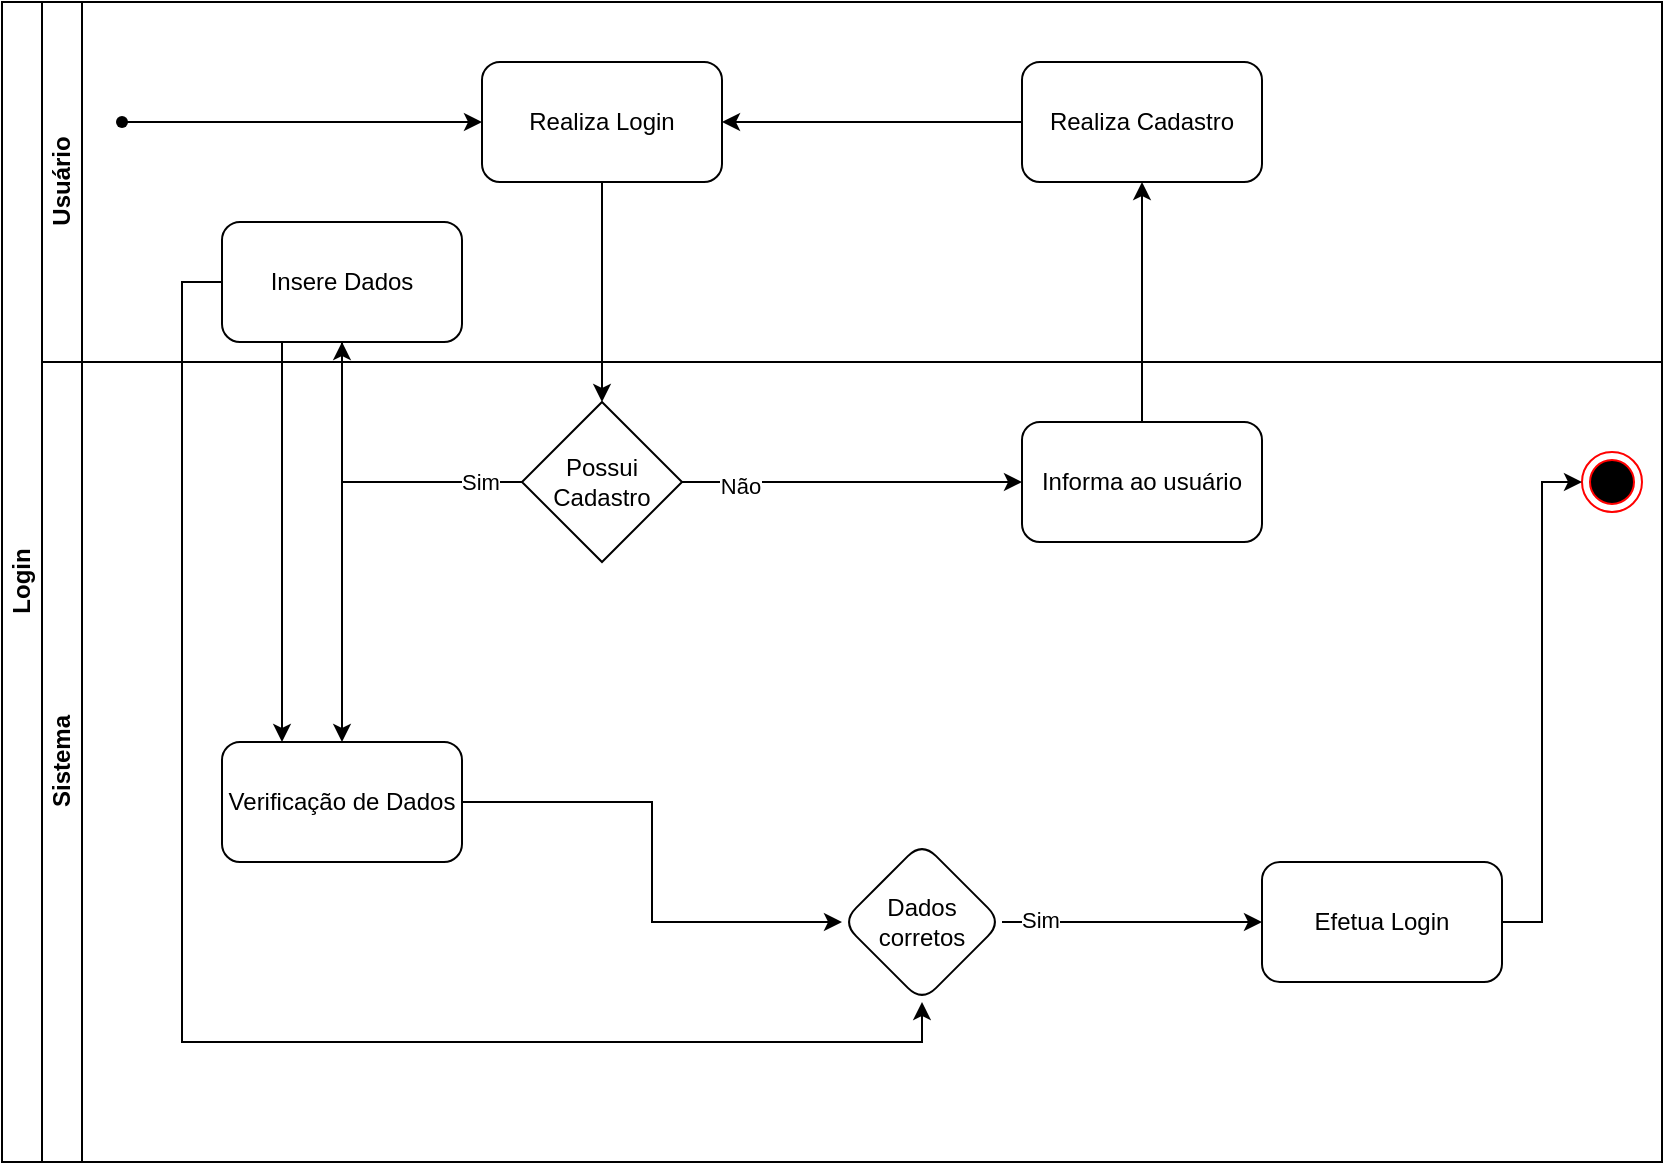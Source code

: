<mxfile version="24.6.4" type="google">
  <diagram name="Página-1" id="VysxN01xKEMkQh-kHbfz">
    <mxGraphModel dx="1386" dy="785" grid="1" gridSize="10" guides="1" tooltips="1" connect="1" arrows="1" fold="1" page="1" pageScale="1" pageWidth="827" pageHeight="1169" math="0" shadow="0">
      <root>
        <mxCell id="0" />
        <mxCell id="1" parent="0" />
        <mxCell id="lmd0ya65TObM68_hO6Q6-1" value="Login" style="swimlane;childLayout=stackLayout;resizeParent=1;resizeParentMax=0;horizontal=0;startSize=20;horizontalStack=0;html=1;" vertex="1" parent="1">
          <mxGeometry y="10" width="830" height="580" as="geometry" />
        </mxCell>
        <mxCell id="lmd0ya65TObM68_hO6Q6-2" value="Usuário" style="swimlane;startSize=20;horizontal=0;html=1;" vertex="1" parent="lmd0ya65TObM68_hO6Q6-1">
          <mxGeometry x="20" width="810" height="180" as="geometry" />
        </mxCell>
        <mxCell id="lmd0ya65TObM68_hO6Q6-6" value="" style="shape=waypoint;sketch=0;fillStyle=solid;size=6;pointerEvents=1;points=[];fillColor=none;resizable=0;rotatable=0;perimeter=centerPerimeter;snapToPoint=1;" vertex="1" parent="lmd0ya65TObM68_hO6Q6-2">
          <mxGeometry x="30" y="50" width="20" height="20" as="geometry" />
        </mxCell>
        <mxCell id="lmd0ya65TObM68_hO6Q6-3" value="Sistema" style="swimlane;startSize=20;horizontal=0;html=1;" vertex="1" parent="lmd0ya65TObM68_hO6Q6-1">
          <mxGeometry x="20" y="180" width="810" height="400" as="geometry" />
        </mxCell>
        <mxCell id="lmd0ya65TObM68_hO6Q6-8" value="Realiza Login" style="rounded=1;whiteSpace=wrap;html=1;" vertex="1" parent="lmd0ya65TObM68_hO6Q6-3">
          <mxGeometry x="220" y="-150" width="120" height="60" as="geometry" />
        </mxCell>
        <mxCell id="lmd0ya65TObM68_hO6Q6-21" style="edgeStyle=orthogonalEdgeStyle;rounded=0;orthogonalLoop=1;jettySize=auto;html=1;" edge="1" parent="lmd0ya65TObM68_hO6Q6-3" source="lmd0ya65TObM68_hO6Q6-19" target="lmd0ya65TObM68_hO6Q6-8">
          <mxGeometry relative="1" as="geometry" />
        </mxCell>
        <mxCell id="lmd0ya65TObM68_hO6Q6-19" value="Realiza Cadastro" style="whiteSpace=wrap;html=1;rounded=1;" vertex="1" parent="lmd0ya65TObM68_hO6Q6-3">
          <mxGeometry x="490" y="-150" width="120" height="60" as="geometry" />
        </mxCell>
        <mxCell id="lmd0ya65TObM68_hO6Q6-37" value="Insere Dados" style="rounded=1;whiteSpace=wrap;html=1;" vertex="1" parent="lmd0ya65TObM68_hO6Q6-3">
          <mxGeometry x="90" y="-70" width="120" height="60" as="geometry" />
        </mxCell>
        <mxCell id="lmd0ya65TObM68_hO6Q6-11" style="edgeStyle=orthogonalEdgeStyle;rounded=0;orthogonalLoop=1;jettySize=auto;html=1;" edge="1" parent="lmd0ya65TObM68_hO6Q6-3" source="lmd0ya65TObM68_hO6Q6-8" target="lmd0ya65TObM68_hO6Q6-10">
          <mxGeometry relative="1" as="geometry" />
        </mxCell>
        <mxCell id="lmd0ya65TObM68_hO6Q6-20" value="" style="edgeStyle=orthogonalEdgeStyle;rounded=0;orthogonalLoop=1;jettySize=auto;html=1;" edge="1" parent="lmd0ya65TObM68_hO6Q6-3" source="lmd0ya65TObM68_hO6Q6-16" target="lmd0ya65TObM68_hO6Q6-19">
          <mxGeometry relative="1" as="geometry" />
        </mxCell>
        <mxCell id="lmd0ya65TObM68_hO6Q6-41" style="edgeStyle=orthogonalEdgeStyle;rounded=0;orthogonalLoop=1;jettySize=auto;html=1;entryX=0.5;entryY=1;entryDx=0;entryDy=0;exitX=0;exitY=0.5;exitDx=0;exitDy=0;" edge="1" parent="lmd0ya65TObM68_hO6Q6-3" source="lmd0ya65TObM68_hO6Q6-37" target="lmd0ya65TObM68_hO6Q6-31">
          <mxGeometry relative="1" as="geometry" />
        </mxCell>
        <mxCell id="lmd0ya65TObM68_hO6Q6-7" value="" style="ellipse;html=1;shape=endState;fillColor=#000000;strokeColor=#ff0000;" vertex="1" parent="lmd0ya65TObM68_hO6Q6-3">
          <mxGeometry x="770" y="45" width="30" height="30" as="geometry" />
        </mxCell>
        <mxCell id="lmd0ya65TObM68_hO6Q6-25" style="edgeStyle=orthogonalEdgeStyle;rounded=0;orthogonalLoop=1;jettySize=auto;html=1;" edge="1" parent="lmd0ya65TObM68_hO6Q6-3" source="lmd0ya65TObM68_hO6Q6-10" target="lmd0ya65TObM68_hO6Q6-16">
          <mxGeometry relative="1" as="geometry" />
        </mxCell>
        <mxCell id="lmd0ya65TObM68_hO6Q6-26" value="Não" style="edgeLabel;html=1;align=center;verticalAlign=middle;resizable=0;points=[];" vertex="1" connectable="0" parent="lmd0ya65TObM68_hO6Q6-25">
          <mxGeometry x="-0.66" y="-2" relative="1" as="geometry">
            <mxPoint as="offset" />
          </mxGeometry>
        </mxCell>
        <mxCell id="lmd0ya65TObM68_hO6Q6-10" value="Possui Cadastro" style="rhombus;whiteSpace=wrap;html=1;" vertex="1" parent="lmd0ya65TObM68_hO6Q6-3">
          <mxGeometry x="240" y="20" width="80" height="80" as="geometry" />
        </mxCell>
        <mxCell id="lmd0ya65TObM68_hO6Q6-23" style="edgeStyle=orthogonalEdgeStyle;rounded=0;orthogonalLoop=1;jettySize=auto;html=1;entryX=0;entryY=0.5;entryDx=0;entryDy=0;" edge="1" parent="lmd0ya65TObM68_hO6Q6-3" source="lmd0ya65TObM68_hO6Q6-12" target="lmd0ya65TObM68_hO6Q6-7">
          <mxGeometry relative="1" as="geometry" />
        </mxCell>
        <mxCell id="lmd0ya65TObM68_hO6Q6-12" value="Efetua Login" style="rounded=1;whiteSpace=wrap;html=1;" vertex="1" parent="lmd0ya65TObM68_hO6Q6-3">
          <mxGeometry x="610" y="250" width="120" height="60" as="geometry" />
        </mxCell>
        <mxCell id="lmd0ya65TObM68_hO6Q6-16" value="Informa ao usuário" style="rounded=1;whiteSpace=wrap;html=1;" vertex="1" parent="lmd0ya65TObM68_hO6Q6-3">
          <mxGeometry x="490" y="30" width="120" height="60" as="geometry" />
        </mxCell>
        <mxCell id="lmd0ya65TObM68_hO6Q6-32" value="" style="edgeStyle=orthogonalEdgeStyle;rounded=0;orthogonalLoop=1;jettySize=auto;html=1;" edge="1" parent="lmd0ya65TObM68_hO6Q6-3" source="lmd0ya65TObM68_hO6Q6-29" target="lmd0ya65TObM68_hO6Q6-31">
          <mxGeometry relative="1" as="geometry" />
        </mxCell>
        <mxCell id="lmd0ya65TObM68_hO6Q6-29" value="Verificação de Dados" style="rounded=1;whiteSpace=wrap;html=1;" vertex="1" parent="lmd0ya65TObM68_hO6Q6-3">
          <mxGeometry x="90" y="190" width="120" height="60" as="geometry" />
        </mxCell>
        <mxCell id="lmd0ya65TObM68_hO6Q6-33" style="edgeStyle=orthogonalEdgeStyle;rounded=0;orthogonalLoop=1;jettySize=auto;html=1;" edge="1" parent="lmd0ya65TObM68_hO6Q6-3" source="lmd0ya65TObM68_hO6Q6-31" target="lmd0ya65TObM68_hO6Q6-12">
          <mxGeometry relative="1" as="geometry" />
        </mxCell>
        <mxCell id="lmd0ya65TObM68_hO6Q6-34" value="Sim" style="edgeLabel;html=1;align=center;verticalAlign=middle;resizable=0;points=[];" vertex="1" connectable="0" parent="lmd0ya65TObM68_hO6Q6-33">
          <mxGeometry x="-0.717" y="1" relative="1" as="geometry">
            <mxPoint as="offset" />
          </mxGeometry>
        </mxCell>
        <mxCell id="lmd0ya65TObM68_hO6Q6-31" value="Dados corretos" style="rhombus;whiteSpace=wrap;html=1;rounded=1;" vertex="1" parent="lmd0ya65TObM68_hO6Q6-3">
          <mxGeometry x="400" y="240" width="80" height="80" as="geometry" />
        </mxCell>
        <mxCell id="lmd0ya65TObM68_hO6Q6-30" style="edgeStyle=orthogonalEdgeStyle;rounded=0;orthogonalLoop=1;jettySize=auto;html=1;exitX=0;exitY=0.5;exitDx=0;exitDy=0;" edge="1" parent="lmd0ya65TObM68_hO6Q6-3" source="lmd0ya65TObM68_hO6Q6-10" target="lmd0ya65TObM68_hO6Q6-37">
          <mxGeometry relative="1" as="geometry" />
        </mxCell>
        <mxCell id="lmd0ya65TObM68_hO6Q6-38" value="Sim" style="edgeLabel;html=1;align=center;verticalAlign=middle;resizable=0;points=[];" vertex="1" connectable="0" parent="lmd0ya65TObM68_hO6Q6-30">
          <mxGeometry x="-0.733" relative="1" as="geometry">
            <mxPoint as="offset" />
          </mxGeometry>
        </mxCell>
        <mxCell id="lmd0ya65TObM68_hO6Q6-39" style="edgeStyle=orthogonalEdgeStyle;rounded=0;orthogonalLoop=1;jettySize=auto;html=1;" edge="1" parent="lmd0ya65TObM68_hO6Q6-3" source="lmd0ya65TObM68_hO6Q6-37" target="lmd0ya65TObM68_hO6Q6-29">
          <mxGeometry relative="1" as="geometry" />
        </mxCell>
        <mxCell id="lmd0ya65TObM68_hO6Q6-40" style="edgeStyle=orthogonalEdgeStyle;rounded=0;orthogonalLoop=1;jettySize=auto;html=1;exitX=0.25;exitY=1;exitDx=0;exitDy=0;entryX=0.25;entryY=0;entryDx=0;entryDy=0;" edge="1" parent="lmd0ya65TObM68_hO6Q6-3" source="lmd0ya65TObM68_hO6Q6-37" target="lmd0ya65TObM68_hO6Q6-29">
          <mxGeometry relative="1" as="geometry" />
        </mxCell>
        <mxCell id="lmd0ya65TObM68_hO6Q6-27" style="edgeStyle=orthogonalEdgeStyle;rounded=0;orthogonalLoop=1;jettySize=auto;html=1;exitX=1.1;exitY=0.4;exitDx=0;exitDy=0;exitPerimeter=0;" edge="1" parent="lmd0ya65TObM68_hO6Q6-1" source="lmd0ya65TObM68_hO6Q6-6" target="lmd0ya65TObM68_hO6Q6-8">
          <mxGeometry relative="1" as="geometry">
            <mxPoint x="110" y="60" as="sourcePoint" />
          </mxGeometry>
        </mxCell>
      </root>
    </mxGraphModel>
  </diagram>
</mxfile>
